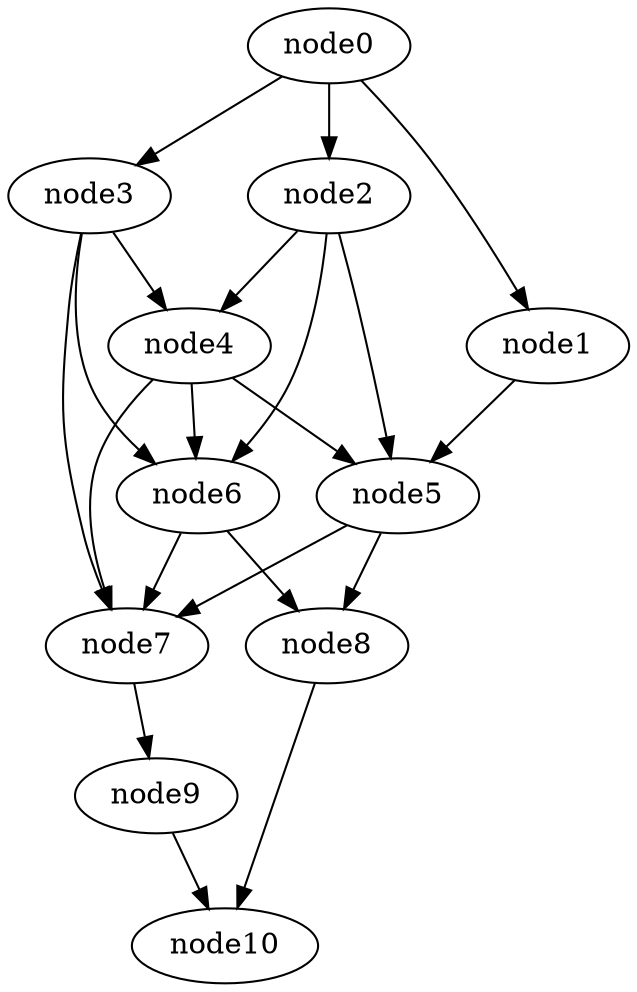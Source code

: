digraph g{
	node10
	node9 -> node10
	node8 -> node10
	node7 -> node9
	node6 -> node8
	node6 -> node7
	node5 -> node8
	node5 -> node7
	node4 -> node7
	node4 -> node6
	node4 -> node5
	node3 -> node7
	node3 -> node6
	node3 -> node4
	node2 -> node6
	node2 -> node5
	node2 -> node4
	node1 -> node5
	node0 -> node3
	node0 -> node2
	node0 -> node1
}
